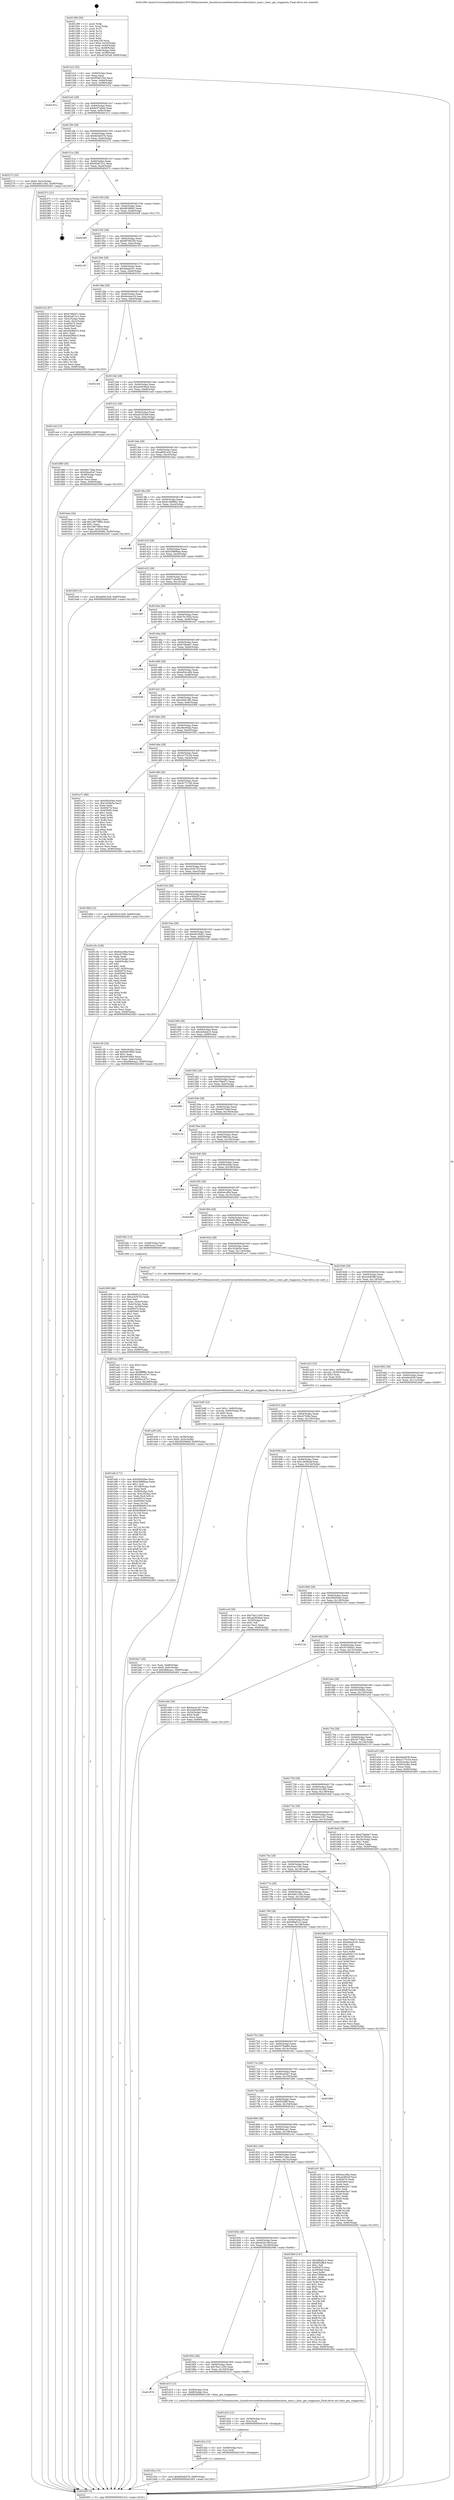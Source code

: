 digraph "0x401290" {
  label = "0x401290 (/mnt/c/Users/mathe/Desktop/tcc/POCII/binaries/extr_linuxdriversnetethernethuaweihinichinic_main.c_hinic_get_ringparam_Final-ollvm.out::main(0))"
  labelloc = "t"
  node[shape=record]

  Entry [label="",width=0.3,height=0.3,shape=circle,fillcolor=black,style=filled]
  "0x4012c2" [label="{
     0x4012c2 [32]\l
     | [instrs]\l
     &nbsp;&nbsp;0x4012c2 \<+6\>: mov -0x90(%rbp),%eax\l
     &nbsp;&nbsp;0x4012c8 \<+2\>: mov %eax,%ecx\l
     &nbsp;&nbsp;0x4012ca \<+6\>: sub $0x858d155d,%ecx\l
     &nbsp;&nbsp;0x4012d0 \<+6\>: mov %eax,-0x94(%rbp)\l
     &nbsp;&nbsp;0x4012d6 \<+6\>: mov %ecx,-0x98(%rbp)\l
     &nbsp;&nbsp;0x4012dc \<+6\>: je 0000000000401d7a \<main+0xaea\>\l
  }"]
  "0x401d7a" [label="{
     0x401d7a\l
  }", style=dashed]
  "0x4012e2" [label="{
     0x4012e2 [28]\l
     | [instrs]\l
     &nbsp;&nbsp;0x4012e2 \<+5\>: jmp 00000000004012e7 \<main+0x57\>\l
     &nbsp;&nbsp;0x4012e7 \<+6\>: mov -0x94(%rbp),%eax\l
     &nbsp;&nbsp;0x4012ed \<+5\>: sub $0x8c07ab44,%eax\l
     &nbsp;&nbsp;0x4012f2 \<+6\>: mov %eax,-0x9c(%rbp)\l
     &nbsp;&nbsp;0x4012f8 \<+6\>: je 0000000000401e7c \<main+0xbec\>\l
  }"]
  Exit [label="",width=0.3,height=0.3,shape=circle,fillcolor=black,style=filled,peripheries=2]
  "0x401e7c" [label="{
     0x401e7c\l
  }", style=dashed]
  "0x4012fe" [label="{
     0x4012fe [28]\l
     | [instrs]\l
     &nbsp;&nbsp;0x4012fe \<+5\>: jmp 0000000000401303 \<main+0x73\>\l
     &nbsp;&nbsp;0x401303 \<+6\>: mov -0x94(%rbp),%eax\l
     &nbsp;&nbsp;0x401309 \<+5\>: sub $0x8d3eb57b,%eax\l
     &nbsp;&nbsp;0x40130e \<+6\>: mov %eax,-0xa0(%rbp)\l
     &nbsp;&nbsp;0x401314 \<+6\>: je 0000000000402272 \<main+0xfe2\>\l
  }"]
  "0x401d3a" [label="{
     0x401d3a [15]\l
     | [instrs]\l
     &nbsp;&nbsp;0x401d3a \<+10\>: movl $0x8d3eb57b,-0x90(%rbp)\l
     &nbsp;&nbsp;0x401d44 \<+5\>: jmp 0000000000402493 \<main+0x1203\>\l
  }"]
  "0x402272" [label="{
     0x402272 [22]\l
     | [instrs]\l
     &nbsp;&nbsp;0x402272 \<+7\>: movl $0x0,-0x3c(%rbp)\l
     &nbsp;&nbsp;0x402279 \<+10\>: movl $0x4d811db2,-0x90(%rbp)\l
     &nbsp;&nbsp;0x402283 \<+5\>: jmp 0000000000402493 \<main+0x1203\>\l
  }"]
  "0x40131a" [label="{
     0x40131a [28]\l
     | [instrs]\l
     &nbsp;&nbsp;0x40131a \<+5\>: jmp 000000000040131f \<main+0x8f\>\l
     &nbsp;&nbsp;0x40131f \<+6\>: mov -0x94(%rbp),%eax\l
     &nbsp;&nbsp;0x401325 \<+5\>: sub $0x92a972c1,%eax\l
     &nbsp;&nbsp;0x40132a \<+6\>: mov %eax,-0xa4(%rbp)\l
     &nbsp;&nbsp;0x401330 \<+6\>: je 000000000040237c \<main+0x10ec\>\l
  }"]
  "0x401d2e" [label="{
     0x401d2e [12]\l
     | [instrs]\l
     &nbsp;&nbsp;0x401d2e \<+4\>: mov -0x68(%rbp),%rsi\l
     &nbsp;&nbsp;0x401d32 \<+3\>: mov %rsi,%rdi\l
     &nbsp;&nbsp;0x401d35 \<+5\>: call 0000000000401030 \<free@plt\>\l
     | [calls]\l
     &nbsp;&nbsp;0x401030 \{1\} (unknown)\l
  }"]
  "0x40237c" [label="{
     0x40237c [21]\l
     | [instrs]\l
     &nbsp;&nbsp;0x40237c \<+3\>: mov -0x2c(%rbp),%eax\l
     &nbsp;&nbsp;0x40237f \<+7\>: add $0x158,%rsp\l
     &nbsp;&nbsp;0x402386 \<+1\>: pop %rbx\l
     &nbsp;&nbsp;0x402387 \<+2\>: pop %r12\l
     &nbsp;&nbsp;0x402389 \<+2\>: pop %r13\l
     &nbsp;&nbsp;0x40238b \<+2\>: pop %r14\l
     &nbsp;&nbsp;0x40238d \<+2\>: pop %r15\l
     &nbsp;&nbsp;0x40238f \<+1\>: pop %rbp\l
     &nbsp;&nbsp;0x402390 \<+1\>: ret\l
  }"]
  "0x401336" [label="{
     0x401336 [28]\l
     | [instrs]\l
     &nbsp;&nbsp;0x401336 \<+5\>: jmp 000000000040133b \<main+0xab\>\l
     &nbsp;&nbsp;0x40133b \<+6\>: mov -0x94(%rbp),%eax\l
     &nbsp;&nbsp;0x401341 \<+5\>: sub $0x98188fe2,%eax\l
     &nbsp;&nbsp;0x401346 \<+6\>: mov %eax,-0xa8(%rbp)\l
     &nbsp;&nbsp;0x40134c \<+6\>: je 000000000040240f \<main+0x117f\>\l
  }"]
  "0x401d22" [label="{
     0x401d22 [12]\l
     | [instrs]\l
     &nbsp;&nbsp;0x401d22 \<+4\>: mov -0x58(%rbp),%rsi\l
     &nbsp;&nbsp;0x401d26 \<+3\>: mov %rsi,%rdi\l
     &nbsp;&nbsp;0x401d29 \<+5\>: call 0000000000401030 \<free@plt\>\l
     | [calls]\l
     &nbsp;&nbsp;0x401030 \{1\} (unknown)\l
  }"]
  "0x40240f" [label="{
     0x40240f\l
  }", style=dashed]
  "0x401352" [label="{
     0x401352 [28]\l
     | [instrs]\l
     &nbsp;&nbsp;0x401352 \<+5\>: jmp 0000000000401357 \<main+0xc7\>\l
     &nbsp;&nbsp;0x401357 \<+6\>: mov -0x94(%rbp),%eax\l
     &nbsp;&nbsp;0x40135d \<+5\>: sub $0x9979b250,%eax\l
     &nbsp;&nbsp;0x401362 \<+6\>: mov %eax,-0xac(%rbp)\l
     &nbsp;&nbsp;0x401368 \<+6\>: je 0000000000402165 \<main+0xed5\>\l
  }"]
  "0x401876" [label="{
     0x401876\l
  }", style=dashed]
  "0x402165" [label="{
     0x402165\l
  }", style=dashed]
  "0x40136e" [label="{
     0x40136e [28]\l
     | [instrs]\l
     &nbsp;&nbsp;0x40136e \<+5\>: jmp 0000000000401373 \<main+0xe3\>\l
     &nbsp;&nbsp;0x401373 \<+6\>: mov -0x94(%rbp),%eax\l
     &nbsp;&nbsp;0x401379 \<+5\>: sub $0x9daa5c01,%eax\l
     &nbsp;&nbsp;0x40137e \<+6\>: mov %eax,-0xb0(%rbp)\l
     &nbsp;&nbsp;0x401384 \<+6\>: je 000000000040231b \<main+0x108b\>\l
  }"]
  "0x401d15" [label="{
     0x401d15 [13]\l
     | [instrs]\l
     &nbsp;&nbsp;0x401d15 \<+4\>: mov -0x58(%rbp),%rdi\l
     &nbsp;&nbsp;0x401d19 \<+4\>: mov -0x68(%rbp),%rsi\l
     &nbsp;&nbsp;0x401d1d \<+5\>: call 0000000000401240 \<hinic_get_ringparam\>\l
     | [calls]\l
     &nbsp;&nbsp;0x401240 \{1\} (/mnt/c/Users/mathe/Desktop/tcc/POCII/binaries/extr_linuxdriversnetethernethuaweihinichinic_main.c_hinic_get_ringparam_Final-ollvm.out::hinic_get_ringparam)\l
  }"]
  "0x40231b" [label="{
     0x40231b [97]\l
     | [instrs]\l
     &nbsp;&nbsp;0x40231b \<+5\>: mov $0xe76fed7c,%eax\l
     &nbsp;&nbsp;0x402320 \<+5\>: mov $0x92a972c1,%ecx\l
     &nbsp;&nbsp;0x402325 \<+3\>: mov -0x3c(%rbp),%edx\l
     &nbsp;&nbsp;0x402328 \<+3\>: mov %edx,-0x2c(%rbp)\l
     &nbsp;&nbsp;0x40232b \<+7\>: mov 0x405074,%edx\l
     &nbsp;&nbsp;0x402332 \<+7\>: mov 0x405060,%esi\l
     &nbsp;&nbsp;0x402339 \<+2\>: mov %edx,%edi\l
     &nbsp;&nbsp;0x40233b \<+6\>: add $0x4d28bd15,%edi\l
     &nbsp;&nbsp;0x402341 \<+3\>: sub $0x1,%edi\l
     &nbsp;&nbsp;0x402344 \<+6\>: sub $0x4d28bd15,%edi\l
     &nbsp;&nbsp;0x40234a \<+3\>: imul %edi,%edx\l
     &nbsp;&nbsp;0x40234d \<+3\>: and $0x1,%edx\l
     &nbsp;&nbsp;0x402350 \<+3\>: cmp $0x0,%edx\l
     &nbsp;&nbsp;0x402353 \<+4\>: sete %r8b\l
     &nbsp;&nbsp;0x402357 \<+3\>: cmp $0xa,%esi\l
     &nbsp;&nbsp;0x40235a \<+4\>: setl %r9b\l
     &nbsp;&nbsp;0x40235e \<+3\>: mov %r8b,%r10b\l
     &nbsp;&nbsp;0x402361 \<+3\>: and %r9b,%r10b\l
     &nbsp;&nbsp;0x402364 \<+3\>: xor %r9b,%r8b\l
     &nbsp;&nbsp;0x402367 \<+3\>: or %r8b,%r10b\l
     &nbsp;&nbsp;0x40236a \<+4\>: test $0x1,%r10b\l
     &nbsp;&nbsp;0x40236e \<+3\>: cmovne %ecx,%eax\l
     &nbsp;&nbsp;0x402371 \<+6\>: mov %eax,-0x90(%rbp)\l
     &nbsp;&nbsp;0x402377 \<+5\>: jmp 0000000000402493 \<main+0x1203\>\l
  }"]
  "0x40138a" [label="{
     0x40138a [28]\l
     | [instrs]\l
     &nbsp;&nbsp;0x40138a \<+5\>: jmp 000000000040138f \<main+0xff\>\l
     &nbsp;&nbsp;0x40138f \<+6\>: mov -0x94(%rbp),%eax\l
     &nbsp;&nbsp;0x401395 \<+5\>: sub $0x9e44ac18,%eax\l
     &nbsp;&nbsp;0x40139a \<+6\>: mov %eax,-0xb4(%rbp)\l
     &nbsp;&nbsp;0x4013a0 \<+6\>: je 00000000004021bb \<main+0xf2b\>\l
  }"]
  "0x40185a" [label="{
     0x40185a [28]\l
     | [instrs]\l
     &nbsp;&nbsp;0x40185a \<+5\>: jmp 000000000040185f \<main+0x5cf\>\l
     &nbsp;&nbsp;0x40185f \<+6\>: mov -0x94(%rbp),%eax\l
     &nbsp;&nbsp;0x401865 \<+5\>: sub $0x7be11430,%eax\l
     &nbsp;&nbsp;0x40186a \<+6\>: mov %eax,-0x164(%rbp)\l
     &nbsp;&nbsp;0x401870 \<+6\>: je 0000000000401d15 \<main+0xa85\>\l
  }"]
  "0x4021bb" [label="{
     0x4021bb\l
  }", style=dashed]
  "0x4013a6" [label="{
     0x4013a6 [28]\l
     | [instrs]\l
     &nbsp;&nbsp;0x4013a6 \<+5\>: jmp 00000000004013ab \<main+0x11b\>\l
     &nbsp;&nbsp;0x4013ab \<+6\>: mov -0x94(%rbp),%eax\l
     &nbsp;&nbsp;0x4013b1 \<+5\>: sub $0xa42636a4,%eax\l
     &nbsp;&nbsp;0x4013b6 \<+6\>: mov %eax,-0xb8(%rbp)\l
     &nbsp;&nbsp;0x4013bc \<+6\>: je 0000000000401ce4 \<main+0xa54\>\l
  }"]
  "0x40209b" [label="{
     0x40209b\l
  }", style=dashed]
  "0x401ce4" [label="{
     0x401ce4 [15]\l
     | [instrs]\l
     &nbsp;&nbsp;0x401ce4 \<+10\>: movl $0xd010bf21,-0x90(%rbp)\l
     &nbsp;&nbsp;0x401cee \<+5\>: jmp 0000000000402493 \<main+0x1203\>\l
  }"]
  "0x4013c2" [label="{
     0x4013c2 [28]\l
     | [instrs]\l
     &nbsp;&nbsp;0x4013c2 \<+5\>: jmp 00000000004013c7 \<main+0x137\>\l
     &nbsp;&nbsp;0x4013c7 \<+6\>: mov -0x94(%rbp),%eax\l
     &nbsp;&nbsp;0x4013cd \<+5\>: sub $0xa61b53ef,%eax\l
     &nbsp;&nbsp;0x4013d2 \<+6\>: mov %eax,-0xbc(%rbp)\l
     &nbsp;&nbsp;0x4013d8 \<+6\>: je 0000000000401880 \<main+0x5f0\>\l
  }"]
  "0x401be7" [label="{
     0x401be7 [26]\l
     | [instrs]\l
     &nbsp;&nbsp;0x401be7 \<+4\>: mov %rax,-0x68(%rbp)\l
     &nbsp;&nbsp;0x401beb \<+7\>: movl $0x0,-0x6c(%rbp)\l
     &nbsp;&nbsp;0x401bf2 \<+10\>: movl $0x5fb6caa1,-0x90(%rbp)\l
     &nbsp;&nbsp;0x401bfc \<+5\>: jmp 0000000000402493 \<main+0x1203\>\l
  }"]
  "0x401880" [label="{
     0x401880 [30]\l
     | [instrs]\l
     &nbsp;&nbsp;0x401880 \<+5\>: mov $0x66e72faa,%eax\l
     &nbsp;&nbsp;0x401885 \<+5\>: mov $0x58ced3a7,%ecx\l
     &nbsp;&nbsp;0x40188a \<+3\>: mov -0x38(%rbp),%edx\l
     &nbsp;&nbsp;0x40188d \<+3\>: cmp $0x2,%edx\l
     &nbsp;&nbsp;0x401890 \<+3\>: cmovne %ecx,%eax\l
     &nbsp;&nbsp;0x401893 \<+6\>: mov %eax,-0x90(%rbp)\l
     &nbsp;&nbsp;0x401899 \<+5\>: jmp 0000000000402493 \<main+0x1203\>\l
  }"]
  "0x4013de" [label="{
     0x4013de [28]\l
     | [instrs]\l
     &nbsp;&nbsp;0x4013de \<+5\>: jmp 00000000004013e3 \<main+0x153\>\l
     &nbsp;&nbsp;0x4013e3 \<+6\>: mov -0x94(%rbp),%eax\l
     &nbsp;&nbsp;0x4013e9 \<+5\>: sub $0xa8091ec8,%eax\l
     &nbsp;&nbsp;0x4013ee \<+6\>: mov %eax,-0xc0(%rbp)\l
     &nbsp;&nbsp;0x4013f4 \<+6\>: je 0000000000401bae \<main+0x91e\>\l
  }"]
  "0x402493" [label="{
     0x402493 [5]\l
     | [instrs]\l
     &nbsp;&nbsp;0x402493 \<+5\>: jmp 00000000004012c2 \<main+0x32\>\l
  }"]
  "0x401290" [label="{
     0x401290 [50]\l
     | [instrs]\l
     &nbsp;&nbsp;0x401290 \<+1\>: push %rbp\l
     &nbsp;&nbsp;0x401291 \<+3\>: mov %rsp,%rbp\l
     &nbsp;&nbsp;0x401294 \<+2\>: push %r15\l
     &nbsp;&nbsp;0x401296 \<+2\>: push %r14\l
     &nbsp;&nbsp;0x401298 \<+2\>: push %r13\l
     &nbsp;&nbsp;0x40129a \<+2\>: push %r12\l
     &nbsp;&nbsp;0x40129c \<+1\>: push %rbx\l
     &nbsp;&nbsp;0x40129d \<+7\>: sub $0x158,%rsp\l
     &nbsp;&nbsp;0x4012a4 \<+7\>: movl $0x0,-0x3c(%rbp)\l
     &nbsp;&nbsp;0x4012ab \<+3\>: mov %edi,-0x40(%rbp)\l
     &nbsp;&nbsp;0x4012ae \<+4\>: mov %rsi,-0x48(%rbp)\l
     &nbsp;&nbsp;0x4012b2 \<+3\>: mov -0x40(%rbp),%edi\l
     &nbsp;&nbsp;0x4012b5 \<+3\>: mov %edi,-0x38(%rbp)\l
     &nbsp;&nbsp;0x4012b8 \<+10\>: movl $0xa61b53ef,-0x90(%rbp)\l
  }"]
  "0x401af4" [label="{
     0x401af4 [171]\l
     | [instrs]\l
     &nbsp;&nbsp;0x401af4 \<+5\>: mov $0xf36cb5be,%ecx\l
     &nbsp;&nbsp;0x401af9 \<+5\>: mov $0xb3989baa,%edx\l
     &nbsp;&nbsp;0x401afe \<+3\>: mov $0x1,%sil\l
     &nbsp;&nbsp;0x401b01 \<+6\>: mov -0x168(%rbp),%edi\l
     &nbsp;&nbsp;0x401b07 \<+3\>: imul %eax,%edi\l
     &nbsp;&nbsp;0x401b0a \<+4\>: mov -0x58(%rbp),%r8\l
     &nbsp;&nbsp;0x401b0e \<+4\>: movslq -0x5c(%rbp),%r9\l
     &nbsp;&nbsp;0x401b12 \<+4\>: mov %edi,(%r8,%r9,4)\l
     &nbsp;&nbsp;0x401b16 \<+7\>: mov 0x405074,%eax\l
     &nbsp;&nbsp;0x401b1d \<+7\>: mov 0x405060,%edi\l
     &nbsp;&nbsp;0x401b24 \<+3\>: mov %eax,%r10d\l
     &nbsp;&nbsp;0x401b27 \<+7\>: sub $0x8586d61f,%r10d\l
     &nbsp;&nbsp;0x401b2e \<+4\>: sub $0x1,%r10d\l
     &nbsp;&nbsp;0x401b32 \<+7\>: add $0x8586d61f,%r10d\l
     &nbsp;&nbsp;0x401b39 \<+4\>: imul %r10d,%eax\l
     &nbsp;&nbsp;0x401b3d \<+3\>: and $0x1,%eax\l
     &nbsp;&nbsp;0x401b40 \<+3\>: cmp $0x0,%eax\l
     &nbsp;&nbsp;0x401b43 \<+4\>: sete %r11b\l
     &nbsp;&nbsp;0x401b47 \<+3\>: cmp $0xa,%edi\l
     &nbsp;&nbsp;0x401b4a \<+3\>: setl %bl\l
     &nbsp;&nbsp;0x401b4d \<+3\>: mov %r11b,%r14b\l
     &nbsp;&nbsp;0x401b50 \<+4\>: xor $0xff,%r14b\l
     &nbsp;&nbsp;0x401b54 \<+3\>: mov %bl,%r15b\l
     &nbsp;&nbsp;0x401b57 \<+4\>: xor $0xff,%r15b\l
     &nbsp;&nbsp;0x401b5b \<+4\>: xor $0x1,%sil\l
     &nbsp;&nbsp;0x401b5f \<+3\>: mov %r14b,%r12b\l
     &nbsp;&nbsp;0x401b62 \<+4\>: and $0xff,%r12b\l
     &nbsp;&nbsp;0x401b66 \<+3\>: and %sil,%r11b\l
     &nbsp;&nbsp;0x401b69 \<+3\>: mov %r15b,%r13b\l
     &nbsp;&nbsp;0x401b6c \<+4\>: and $0xff,%r13b\l
     &nbsp;&nbsp;0x401b70 \<+3\>: and %sil,%bl\l
     &nbsp;&nbsp;0x401b73 \<+3\>: or %r11b,%r12b\l
     &nbsp;&nbsp;0x401b76 \<+3\>: or %bl,%r13b\l
     &nbsp;&nbsp;0x401b79 \<+3\>: xor %r13b,%r12b\l
     &nbsp;&nbsp;0x401b7c \<+3\>: or %r15b,%r14b\l
     &nbsp;&nbsp;0x401b7f \<+4\>: xor $0xff,%r14b\l
     &nbsp;&nbsp;0x401b83 \<+4\>: or $0x1,%sil\l
     &nbsp;&nbsp;0x401b87 \<+3\>: and %sil,%r14b\l
     &nbsp;&nbsp;0x401b8a \<+3\>: or %r14b,%r12b\l
     &nbsp;&nbsp;0x401b8d \<+4\>: test $0x1,%r12b\l
     &nbsp;&nbsp;0x401b91 \<+3\>: cmovne %edx,%ecx\l
     &nbsp;&nbsp;0x401b94 \<+6\>: mov %ecx,-0x90(%rbp)\l
     &nbsp;&nbsp;0x401b9a \<+5\>: jmp 0000000000402493 \<main+0x1203\>\l
  }"]
  "0x401bae" [label="{
     0x401bae [34]\l
     | [instrs]\l
     &nbsp;&nbsp;0x401bae \<+3\>: mov -0x5c(%rbp),%eax\l
     &nbsp;&nbsp;0x401bb1 \<+5\>: add $0x18673884,%eax\l
     &nbsp;&nbsp;0x401bb6 \<+3\>: add $0x1,%eax\l
     &nbsp;&nbsp;0x401bb9 \<+5\>: sub $0x18673884,%eax\l
     &nbsp;&nbsp;0x401bbe \<+3\>: mov %eax,-0x5c(%rbp)\l
     &nbsp;&nbsp;0x401bc1 \<+10\>: movl $0x39259484,-0x90(%rbp)\l
     &nbsp;&nbsp;0x401bcb \<+5\>: jmp 0000000000402493 \<main+0x1203\>\l
  }"]
  "0x4013fa" [label="{
     0x4013fa [28]\l
     | [instrs]\l
     &nbsp;&nbsp;0x4013fa \<+5\>: jmp 00000000004013ff \<main+0x16f\>\l
     &nbsp;&nbsp;0x4013ff \<+6\>: mov -0x94(%rbp),%eax\l
     &nbsp;&nbsp;0x401405 \<+5\>: sub $0xb14b6862,%eax\l
     &nbsp;&nbsp;0x40140a \<+6\>: mov %eax,-0xc4(%rbp)\l
     &nbsp;&nbsp;0x401410 \<+6\>: je 0000000000402440 \<main+0x11b0\>\l
  }"]
  "0x401acc" [label="{
     0x401acc [40]\l
     | [instrs]\l
     &nbsp;&nbsp;0x401acc \<+5\>: mov $0x2,%ecx\l
     &nbsp;&nbsp;0x401ad1 \<+1\>: cltd\l
     &nbsp;&nbsp;0x401ad2 \<+2\>: idiv %ecx\l
     &nbsp;&nbsp;0x401ad4 \<+6\>: imul $0xfffffffe,%edx,%ecx\l
     &nbsp;&nbsp;0x401ada \<+6\>: add $0x95ccd7e7,%ecx\l
     &nbsp;&nbsp;0x401ae0 \<+3\>: add $0x1,%ecx\l
     &nbsp;&nbsp;0x401ae3 \<+6\>: sub $0x95ccd7e7,%ecx\l
     &nbsp;&nbsp;0x401ae9 \<+6\>: mov %ecx,-0x168(%rbp)\l
     &nbsp;&nbsp;0x401aef \<+5\>: call 0000000000401160 \<next_i\>\l
     | [calls]\l
     &nbsp;&nbsp;0x401160 \{1\} (/mnt/c/Users/mathe/Desktop/tcc/POCII/binaries/extr_linuxdriversnetethernethuaweihinichinic_main.c_hinic_get_ringparam_Final-ollvm.out::next_i)\l
  }"]
  "0x402440" [label="{
     0x402440\l
  }", style=dashed]
  "0x401416" [label="{
     0x401416 [28]\l
     | [instrs]\l
     &nbsp;&nbsp;0x401416 \<+5\>: jmp 000000000040141b \<main+0x18b\>\l
     &nbsp;&nbsp;0x40141b \<+6\>: mov -0x94(%rbp),%eax\l
     &nbsp;&nbsp;0x401421 \<+5\>: sub $0xb3989baa,%eax\l
     &nbsp;&nbsp;0x401426 \<+6\>: mov %eax,-0xc8(%rbp)\l
     &nbsp;&nbsp;0x40142c \<+6\>: je 0000000000401b9f \<main+0x90f\>\l
  }"]
  "0x401a39" [label="{
     0x401a39 [26]\l
     | [instrs]\l
     &nbsp;&nbsp;0x401a39 \<+4\>: mov %rax,-0x58(%rbp)\l
     &nbsp;&nbsp;0x401a3d \<+7\>: movl $0x0,-0x5c(%rbp)\l
     &nbsp;&nbsp;0x401a44 \<+10\>: movl $0x39259484,-0x90(%rbp)\l
     &nbsp;&nbsp;0x401a4e \<+5\>: jmp 0000000000402493 \<main+0x1203\>\l
  }"]
  "0x401b9f" [label="{
     0x401b9f [15]\l
     | [instrs]\l
     &nbsp;&nbsp;0x401b9f \<+10\>: movl $0xa8091ec8,-0x90(%rbp)\l
     &nbsp;&nbsp;0x401ba9 \<+5\>: jmp 0000000000402493 \<main+0x1203\>\l
  }"]
  "0x401432" [label="{
     0x401432 [28]\l
     | [instrs]\l
     &nbsp;&nbsp;0x401432 \<+5\>: jmp 0000000000401437 \<main+0x1a7\>\l
     &nbsp;&nbsp;0x401437 \<+6\>: mov -0x94(%rbp),%eax\l
     &nbsp;&nbsp;0x40143d \<+5\>: sub $0xb714ba48,%eax\l
     &nbsp;&nbsp;0x401442 \<+6\>: mov %eax,-0xcc(%rbp)\l
     &nbsp;&nbsp;0x401448 \<+6\>: je 0000000000401dd5 \<main+0xb45\>\l
  }"]
  "0x401959" [label="{
     0x401959 [96]\l
     | [instrs]\l
     &nbsp;&nbsp;0x401959 \<+5\>: mov $0x4f9af1c2,%ecx\l
     &nbsp;&nbsp;0x40195e \<+5\>: mov $0xcc434743,%edx\l
     &nbsp;&nbsp;0x401963 \<+2\>: xor %esi,%esi\l
     &nbsp;&nbsp;0x401965 \<+3\>: mov %eax,-0x4c(%rbp)\l
     &nbsp;&nbsp;0x401968 \<+3\>: mov -0x4c(%rbp),%eax\l
     &nbsp;&nbsp;0x40196b \<+3\>: mov %eax,-0x34(%rbp)\l
     &nbsp;&nbsp;0x40196e \<+7\>: mov 0x405074,%eax\l
     &nbsp;&nbsp;0x401975 \<+8\>: mov 0x405060,%r8d\l
     &nbsp;&nbsp;0x40197d \<+3\>: sub $0x1,%esi\l
     &nbsp;&nbsp;0x401980 \<+3\>: mov %eax,%r9d\l
     &nbsp;&nbsp;0x401983 \<+3\>: add %esi,%r9d\l
     &nbsp;&nbsp;0x401986 \<+4\>: imul %r9d,%eax\l
     &nbsp;&nbsp;0x40198a \<+3\>: and $0x1,%eax\l
     &nbsp;&nbsp;0x40198d \<+3\>: cmp $0x0,%eax\l
     &nbsp;&nbsp;0x401990 \<+4\>: sete %r10b\l
     &nbsp;&nbsp;0x401994 \<+4\>: cmp $0xa,%r8d\l
     &nbsp;&nbsp;0x401998 \<+4\>: setl %r11b\l
     &nbsp;&nbsp;0x40199c \<+3\>: mov %r10b,%bl\l
     &nbsp;&nbsp;0x40199f \<+3\>: and %r11b,%bl\l
     &nbsp;&nbsp;0x4019a2 \<+3\>: xor %r11b,%r10b\l
     &nbsp;&nbsp;0x4019a5 \<+3\>: or %r10b,%bl\l
     &nbsp;&nbsp;0x4019a8 \<+3\>: test $0x1,%bl\l
     &nbsp;&nbsp;0x4019ab \<+3\>: cmovne %edx,%ecx\l
     &nbsp;&nbsp;0x4019ae \<+6\>: mov %ecx,-0x90(%rbp)\l
     &nbsp;&nbsp;0x4019b4 \<+5\>: jmp 0000000000402493 \<main+0x1203\>\l
  }"]
  "0x401dd5" [label="{
     0x401dd5\l
  }", style=dashed]
  "0x40144e" [label="{
     0x40144e [28]\l
     | [instrs]\l
     &nbsp;&nbsp;0x40144e \<+5\>: jmp 0000000000401453 \<main+0x1c3\>\l
     &nbsp;&nbsp;0x401453 \<+6\>: mov -0x94(%rbp),%eax\l
     &nbsp;&nbsp;0x401459 \<+5\>: sub $0xb7615f3d,%eax\l
     &nbsp;&nbsp;0x40145e \<+6\>: mov %eax,-0xd0(%rbp)\l
     &nbsp;&nbsp;0x401464 \<+6\>: je 0000000000401ef7 \<main+0xc67\>\l
  }"]
  "0x40183e" [label="{
     0x40183e [28]\l
     | [instrs]\l
     &nbsp;&nbsp;0x40183e \<+5\>: jmp 0000000000401843 \<main+0x5b3\>\l
     &nbsp;&nbsp;0x401843 \<+6\>: mov -0x94(%rbp),%eax\l
     &nbsp;&nbsp;0x401849 \<+5\>: sub $0x6a26c18f,%eax\l
     &nbsp;&nbsp;0x40184e \<+6\>: mov %eax,-0x160(%rbp)\l
     &nbsp;&nbsp;0x401854 \<+6\>: je 000000000040209b \<main+0xe0b\>\l
  }"]
  "0x401ef7" [label="{
     0x401ef7\l
  }", style=dashed]
  "0x40146a" [label="{
     0x40146a [28]\l
     | [instrs]\l
     &nbsp;&nbsp;0x40146a \<+5\>: jmp 000000000040146f \<main+0x1df\>\l
     &nbsp;&nbsp;0x40146f \<+6\>: mov -0x94(%rbp),%eax\l
     &nbsp;&nbsp;0x401475 \<+5\>: sub $0xb7fdade7,%eax\l
     &nbsp;&nbsp;0x40147a \<+6\>: mov %eax,-0xd4(%rbp)\l
     &nbsp;&nbsp;0x401480 \<+6\>: je 00000000004019e6 \<main+0x756\>\l
  }"]
  "0x4018b9" [label="{
     0x4018b9 [147]\l
     | [instrs]\l
     &nbsp;&nbsp;0x4018b9 \<+5\>: mov $0x4f9af1c2,%eax\l
     &nbsp;&nbsp;0x4018be \<+5\>: mov $0xfd52ffb4,%ecx\l
     &nbsp;&nbsp;0x4018c3 \<+2\>: mov $0x1,%dl\l
     &nbsp;&nbsp;0x4018c5 \<+7\>: mov 0x405074,%esi\l
     &nbsp;&nbsp;0x4018cc \<+7\>: mov 0x405060,%edi\l
     &nbsp;&nbsp;0x4018d3 \<+3\>: mov %esi,%r8d\l
     &nbsp;&nbsp;0x4018d6 \<+7\>: sub $0xc7896ede,%r8d\l
     &nbsp;&nbsp;0x4018dd \<+4\>: sub $0x1,%r8d\l
     &nbsp;&nbsp;0x4018e1 \<+7\>: add $0xc7896ede,%r8d\l
     &nbsp;&nbsp;0x4018e8 \<+4\>: imul %r8d,%esi\l
     &nbsp;&nbsp;0x4018ec \<+3\>: and $0x1,%esi\l
     &nbsp;&nbsp;0x4018ef \<+3\>: cmp $0x0,%esi\l
     &nbsp;&nbsp;0x4018f2 \<+4\>: sete %r9b\l
     &nbsp;&nbsp;0x4018f6 \<+3\>: cmp $0xa,%edi\l
     &nbsp;&nbsp;0x4018f9 \<+4\>: setl %r10b\l
     &nbsp;&nbsp;0x4018fd \<+3\>: mov %r9b,%r11b\l
     &nbsp;&nbsp;0x401900 \<+4\>: xor $0xff,%r11b\l
     &nbsp;&nbsp;0x401904 \<+3\>: mov %r10b,%bl\l
     &nbsp;&nbsp;0x401907 \<+3\>: xor $0xff,%bl\l
     &nbsp;&nbsp;0x40190a \<+3\>: xor $0x1,%dl\l
     &nbsp;&nbsp;0x40190d \<+3\>: mov %r11b,%r14b\l
     &nbsp;&nbsp;0x401910 \<+4\>: and $0xff,%r14b\l
     &nbsp;&nbsp;0x401914 \<+3\>: and %dl,%r9b\l
     &nbsp;&nbsp;0x401917 \<+3\>: mov %bl,%r15b\l
     &nbsp;&nbsp;0x40191a \<+4\>: and $0xff,%r15b\l
     &nbsp;&nbsp;0x40191e \<+3\>: and %dl,%r10b\l
     &nbsp;&nbsp;0x401921 \<+3\>: or %r9b,%r14b\l
     &nbsp;&nbsp;0x401924 \<+3\>: or %r10b,%r15b\l
     &nbsp;&nbsp;0x401927 \<+3\>: xor %r15b,%r14b\l
     &nbsp;&nbsp;0x40192a \<+3\>: or %bl,%r11b\l
     &nbsp;&nbsp;0x40192d \<+4\>: xor $0xff,%r11b\l
     &nbsp;&nbsp;0x401931 \<+3\>: or $0x1,%dl\l
     &nbsp;&nbsp;0x401934 \<+3\>: and %dl,%r11b\l
     &nbsp;&nbsp;0x401937 \<+3\>: or %r11b,%r14b\l
     &nbsp;&nbsp;0x40193a \<+4\>: test $0x1,%r14b\l
     &nbsp;&nbsp;0x40193e \<+3\>: cmovne %ecx,%eax\l
     &nbsp;&nbsp;0x401941 \<+6\>: mov %eax,-0x90(%rbp)\l
     &nbsp;&nbsp;0x401947 \<+5\>: jmp 0000000000402493 \<main+0x1203\>\l
  }"]
  "0x4019e6" [label="{
     0x4019e6\l
  }", style=dashed]
  "0x401486" [label="{
     0x401486 [28]\l
     | [instrs]\l
     &nbsp;&nbsp;0x401486 \<+5\>: jmp 000000000040148b \<main+0x1fb\>\l
     &nbsp;&nbsp;0x40148b \<+6\>: mov -0x94(%rbp),%eax\l
     &nbsp;&nbsp;0x401491 \<+5\>: sub $0xbd5e1a0b,%eax\l
     &nbsp;&nbsp;0x401496 \<+6\>: mov %eax,-0xd8(%rbp)\l
     &nbsp;&nbsp;0x40149c \<+6\>: je 000000000040244f \<main+0x11bf\>\l
  }"]
  "0x401822" [label="{
     0x401822 [28]\l
     | [instrs]\l
     &nbsp;&nbsp;0x401822 \<+5\>: jmp 0000000000401827 \<main+0x597\>\l
     &nbsp;&nbsp;0x401827 \<+6\>: mov -0x94(%rbp),%eax\l
     &nbsp;&nbsp;0x40182d \<+5\>: sub $0x66e72faa,%eax\l
     &nbsp;&nbsp;0x401832 \<+6\>: mov %eax,-0x15c(%rbp)\l
     &nbsp;&nbsp;0x401838 \<+6\>: je 00000000004018b9 \<main+0x629\>\l
  }"]
  "0x40244f" [label="{
     0x40244f\l
  }", style=dashed]
  "0x4014a2" [label="{
     0x4014a2 [28]\l
     | [instrs]\l
     &nbsp;&nbsp;0x4014a2 \<+5\>: jmp 00000000004014a7 \<main+0x217\>\l
     &nbsp;&nbsp;0x4014a7 \<+6\>: mov -0x94(%rbp),%eax\l
     &nbsp;&nbsp;0x4014ad \<+5\>: sub $0xc6d414fb,%eax\l
     &nbsp;&nbsp;0x4014b2 \<+6\>: mov %eax,-0xdc(%rbp)\l
     &nbsp;&nbsp;0x4014b8 \<+6\>: je 0000000000402008 \<main+0xd78\>\l
  }"]
  "0x401c01" [label="{
     0x401c01 [91]\l
     | [instrs]\l
     &nbsp;&nbsp;0x401c01 \<+5\>: mov $0xfceccf0a,%eax\l
     &nbsp;&nbsp;0x401c06 \<+5\>: mov $0xce3f042f,%ecx\l
     &nbsp;&nbsp;0x401c0b \<+7\>: mov 0x405074,%edx\l
     &nbsp;&nbsp;0x401c12 \<+7\>: mov 0x405060,%esi\l
     &nbsp;&nbsp;0x401c19 \<+2\>: mov %edx,%edi\l
     &nbsp;&nbsp;0x401c1b \<+6\>: add $0xe94e3ec7,%edi\l
     &nbsp;&nbsp;0x401c21 \<+3\>: sub $0x1,%edi\l
     &nbsp;&nbsp;0x401c24 \<+6\>: sub $0xe94e3ec7,%edi\l
     &nbsp;&nbsp;0x401c2a \<+3\>: imul %edi,%edx\l
     &nbsp;&nbsp;0x401c2d \<+3\>: and $0x1,%edx\l
     &nbsp;&nbsp;0x401c30 \<+3\>: cmp $0x0,%edx\l
     &nbsp;&nbsp;0x401c33 \<+4\>: sete %r8b\l
     &nbsp;&nbsp;0x401c37 \<+3\>: cmp $0xa,%esi\l
     &nbsp;&nbsp;0x401c3a \<+4\>: setl %r9b\l
     &nbsp;&nbsp;0x401c3e \<+3\>: mov %r8b,%r10b\l
     &nbsp;&nbsp;0x401c41 \<+3\>: and %r9b,%r10b\l
     &nbsp;&nbsp;0x401c44 \<+3\>: xor %r9b,%r8b\l
     &nbsp;&nbsp;0x401c47 \<+3\>: or %r8b,%r10b\l
     &nbsp;&nbsp;0x401c4a \<+4\>: test $0x1,%r10b\l
     &nbsp;&nbsp;0x401c4e \<+3\>: cmovne %ecx,%eax\l
     &nbsp;&nbsp;0x401c51 \<+6\>: mov %eax,-0x90(%rbp)\l
     &nbsp;&nbsp;0x401c57 \<+5\>: jmp 0000000000402493 \<main+0x1203\>\l
  }"]
  "0x402008" [label="{
     0x402008\l
  }", style=dashed]
  "0x4014be" [label="{
     0x4014be [28]\l
     | [instrs]\l
     &nbsp;&nbsp;0x4014be \<+5\>: jmp 00000000004014c3 \<main+0x233\>\l
     &nbsp;&nbsp;0x4014c3 \<+6\>: mov -0x94(%rbp),%eax\l
     &nbsp;&nbsp;0x4014c9 \<+5\>: sub $0xc8ec60ad,%eax\l
     &nbsp;&nbsp;0x4014ce \<+6\>: mov %eax,-0xe0(%rbp)\l
     &nbsp;&nbsp;0x4014d4 \<+6\>: je 0000000000401f52 \<main+0xcc2\>\l
  }"]
  "0x401806" [label="{
     0x401806 [28]\l
     | [instrs]\l
     &nbsp;&nbsp;0x401806 \<+5\>: jmp 000000000040180b \<main+0x57b\>\l
     &nbsp;&nbsp;0x40180b \<+6\>: mov -0x94(%rbp),%eax\l
     &nbsp;&nbsp;0x401811 \<+5\>: sub $0x5fb6caa1,%eax\l
     &nbsp;&nbsp;0x401816 \<+6\>: mov %eax,-0x158(%rbp)\l
     &nbsp;&nbsp;0x40181c \<+6\>: je 0000000000401c01 \<main+0x971\>\l
  }"]
  "0x401f52" [label="{
     0x401f52\l
  }", style=dashed]
  "0x4014da" [label="{
     0x4014da [28]\l
     | [instrs]\l
     &nbsp;&nbsp;0x4014da \<+5\>: jmp 00000000004014df \<main+0x24f\>\l
     &nbsp;&nbsp;0x4014df \<+6\>: mov -0x94(%rbp),%eax\l
     &nbsp;&nbsp;0x4014e5 \<+5\>: sub $0xca775c34,%eax\l
     &nbsp;&nbsp;0x4014ea \<+6\>: mov %eax,-0xe4(%rbp)\l
     &nbsp;&nbsp;0x4014f0 \<+6\>: je 0000000000401a71 \<main+0x7e1\>\l
  }"]
  "0x401fc2" [label="{
     0x401fc2\l
  }", style=dashed]
  "0x401a71" [label="{
     0x401a71 [86]\l
     | [instrs]\l
     &nbsp;&nbsp;0x401a71 \<+5\>: mov $0xf36cb5be,%eax\l
     &nbsp;&nbsp;0x401a76 \<+5\>: mov $0x162bb5a,%ecx\l
     &nbsp;&nbsp;0x401a7b \<+2\>: xor %edx,%edx\l
     &nbsp;&nbsp;0x401a7d \<+7\>: mov 0x405074,%esi\l
     &nbsp;&nbsp;0x401a84 \<+7\>: mov 0x405060,%edi\l
     &nbsp;&nbsp;0x401a8b \<+3\>: sub $0x1,%edx\l
     &nbsp;&nbsp;0x401a8e \<+3\>: mov %esi,%r8d\l
     &nbsp;&nbsp;0x401a91 \<+3\>: add %edx,%r8d\l
     &nbsp;&nbsp;0x401a94 \<+4\>: imul %r8d,%esi\l
     &nbsp;&nbsp;0x401a98 \<+3\>: and $0x1,%esi\l
     &nbsp;&nbsp;0x401a9b \<+3\>: cmp $0x0,%esi\l
     &nbsp;&nbsp;0x401a9e \<+4\>: sete %r9b\l
     &nbsp;&nbsp;0x401aa2 \<+3\>: cmp $0xa,%edi\l
     &nbsp;&nbsp;0x401aa5 \<+4\>: setl %r10b\l
     &nbsp;&nbsp;0x401aa9 \<+3\>: mov %r9b,%r11b\l
     &nbsp;&nbsp;0x401aac \<+3\>: and %r10b,%r11b\l
     &nbsp;&nbsp;0x401aaf \<+3\>: xor %r10b,%r9b\l
     &nbsp;&nbsp;0x401ab2 \<+3\>: or %r9b,%r11b\l
     &nbsp;&nbsp;0x401ab5 \<+4\>: test $0x1,%r11b\l
     &nbsp;&nbsp;0x401ab9 \<+3\>: cmovne %ecx,%eax\l
     &nbsp;&nbsp;0x401abc \<+6\>: mov %eax,-0x90(%rbp)\l
     &nbsp;&nbsp;0x401ac2 \<+5\>: jmp 0000000000402493 \<main+0x1203\>\l
  }"]
  "0x4014f6" [label="{
     0x4014f6 [28]\l
     | [instrs]\l
     &nbsp;&nbsp;0x4014f6 \<+5\>: jmp 00000000004014fb \<main+0x26b\>\l
     &nbsp;&nbsp;0x4014fb \<+6\>: mov -0x94(%rbp),%eax\l
     &nbsp;&nbsp;0x401501 \<+5\>: sub $0xcb77c746,%eax\l
     &nbsp;&nbsp;0x401506 \<+6\>: mov %eax,-0xe8(%rbp)\l
     &nbsp;&nbsp;0x40150c \<+6\>: je 0000000000401e9a \<main+0xc0a\>\l
  }"]
  "0x4017ea" [label="{
     0x4017ea [28]\l
     | [instrs]\l
     &nbsp;&nbsp;0x4017ea \<+5\>: jmp 00000000004017ef \<main+0x55f\>\l
     &nbsp;&nbsp;0x4017ef \<+6\>: mov -0x94(%rbp),%eax\l
     &nbsp;&nbsp;0x4017f5 \<+5\>: sub $0x5f1f3ff5,%eax\l
     &nbsp;&nbsp;0x4017fa \<+6\>: mov %eax,-0x154(%rbp)\l
     &nbsp;&nbsp;0x401800 \<+6\>: je 0000000000401fc2 \<main+0xd32\>\l
  }"]
  "0x401e9a" [label="{
     0x401e9a\l
  }", style=dashed]
  "0x401512" [label="{
     0x401512 [28]\l
     | [instrs]\l
     &nbsp;&nbsp;0x401512 \<+5\>: jmp 0000000000401517 \<main+0x287\>\l
     &nbsp;&nbsp;0x401517 \<+6\>: mov -0x94(%rbp),%eax\l
     &nbsp;&nbsp;0x40151d \<+5\>: sub $0xcc434743,%eax\l
     &nbsp;&nbsp;0x401522 \<+6\>: mov %eax,-0xec(%rbp)\l
     &nbsp;&nbsp;0x401528 \<+6\>: je 00000000004019b9 \<main+0x729\>\l
  }"]
  "0x40189e" [label="{
     0x40189e\l
  }", style=dashed]
  "0x4019b9" [label="{
     0x4019b9 [15]\l
     | [instrs]\l
     &nbsp;&nbsp;0x4019b9 \<+10\>: movl $0x451b10d5,-0x90(%rbp)\l
     &nbsp;&nbsp;0x4019c3 \<+5\>: jmp 0000000000402493 \<main+0x1203\>\l
  }"]
  "0x40152e" [label="{
     0x40152e [28]\l
     | [instrs]\l
     &nbsp;&nbsp;0x40152e \<+5\>: jmp 0000000000401533 \<main+0x2a3\>\l
     &nbsp;&nbsp;0x401533 \<+6\>: mov -0x94(%rbp),%eax\l
     &nbsp;&nbsp;0x401539 \<+5\>: sub $0xce3f042f,%eax\l
     &nbsp;&nbsp;0x40153e \<+6\>: mov %eax,-0xf0(%rbp)\l
     &nbsp;&nbsp;0x401544 \<+6\>: je 0000000000401c5c \<main+0x9cc\>\l
  }"]
  "0x4017ce" [label="{
     0x4017ce [28]\l
     | [instrs]\l
     &nbsp;&nbsp;0x4017ce \<+5\>: jmp 00000000004017d3 \<main+0x543\>\l
     &nbsp;&nbsp;0x4017d3 \<+6\>: mov -0x94(%rbp),%eax\l
     &nbsp;&nbsp;0x4017d9 \<+5\>: sub $0x58ced3a7,%eax\l
     &nbsp;&nbsp;0x4017de \<+6\>: mov %eax,-0x150(%rbp)\l
     &nbsp;&nbsp;0x4017e4 \<+6\>: je 000000000040189e \<main+0x60e\>\l
  }"]
  "0x401c5c" [label="{
     0x401c5c [106]\l
     | [instrs]\l
     &nbsp;&nbsp;0x401c5c \<+5\>: mov $0xfceccf0a,%eax\l
     &nbsp;&nbsp;0x401c61 \<+5\>: mov $0xc6750fa,%ecx\l
     &nbsp;&nbsp;0x401c66 \<+2\>: xor %edx,%edx\l
     &nbsp;&nbsp;0x401c68 \<+3\>: mov -0x6c(%rbp),%esi\l
     &nbsp;&nbsp;0x401c6b \<+3\>: cmp -0x60(%rbp),%esi\l
     &nbsp;&nbsp;0x401c6e \<+4\>: setl %dil\l
     &nbsp;&nbsp;0x401c72 \<+4\>: and $0x1,%dil\l
     &nbsp;&nbsp;0x401c76 \<+4\>: mov %dil,-0x2f(%rbp)\l
     &nbsp;&nbsp;0x401c7a \<+7\>: mov 0x405074,%esi\l
     &nbsp;&nbsp;0x401c81 \<+8\>: mov 0x405060,%r8d\l
     &nbsp;&nbsp;0x401c89 \<+3\>: sub $0x1,%edx\l
     &nbsp;&nbsp;0x401c8c \<+3\>: mov %esi,%r9d\l
     &nbsp;&nbsp;0x401c8f \<+3\>: add %edx,%r9d\l
     &nbsp;&nbsp;0x401c92 \<+4\>: imul %r9d,%esi\l
     &nbsp;&nbsp;0x401c96 \<+3\>: and $0x1,%esi\l
     &nbsp;&nbsp;0x401c99 \<+3\>: cmp $0x0,%esi\l
     &nbsp;&nbsp;0x401c9c \<+4\>: sete %dil\l
     &nbsp;&nbsp;0x401ca0 \<+4\>: cmp $0xa,%r8d\l
     &nbsp;&nbsp;0x401ca4 \<+4\>: setl %r10b\l
     &nbsp;&nbsp;0x401ca8 \<+3\>: mov %dil,%r11b\l
     &nbsp;&nbsp;0x401cab \<+3\>: and %r10b,%r11b\l
     &nbsp;&nbsp;0x401cae \<+3\>: xor %r10b,%dil\l
     &nbsp;&nbsp;0x401cb1 \<+3\>: or %dil,%r11b\l
     &nbsp;&nbsp;0x401cb4 \<+4\>: test $0x1,%r11b\l
     &nbsp;&nbsp;0x401cb8 \<+3\>: cmovne %ecx,%eax\l
     &nbsp;&nbsp;0x401cbb \<+6\>: mov %eax,-0x90(%rbp)\l
     &nbsp;&nbsp;0x401cc1 \<+5\>: jmp 0000000000402493 \<main+0x1203\>\l
  }"]
  "0x40154a" [label="{
     0x40154a [28]\l
     | [instrs]\l
     &nbsp;&nbsp;0x40154a \<+5\>: jmp 000000000040154f \<main+0x2bf\>\l
     &nbsp;&nbsp;0x40154f \<+6\>: mov -0x94(%rbp),%eax\l
     &nbsp;&nbsp;0x401555 \<+5\>: sub $0xd010bf21,%eax\l
     &nbsp;&nbsp;0x40155a \<+6\>: mov %eax,-0xf4(%rbp)\l
     &nbsp;&nbsp;0x401560 \<+6\>: je 0000000000401cf3 \<main+0xa63\>\l
  }"]
  "0x401fd1" [label="{
     0x401fd1\l
  }", style=dashed]
  "0x401cf3" [label="{
     0x401cf3 [34]\l
     | [instrs]\l
     &nbsp;&nbsp;0x401cf3 \<+3\>: mov -0x6c(%rbp),%eax\l
     &nbsp;&nbsp;0x401cf6 \<+5\>: add $0xb0f1f0b5,%eax\l
     &nbsp;&nbsp;0x401cfb \<+3\>: add $0x1,%eax\l
     &nbsp;&nbsp;0x401cfe \<+5\>: sub $0xb0f1f0b5,%eax\l
     &nbsp;&nbsp;0x401d03 \<+3\>: mov %eax,-0x6c(%rbp)\l
     &nbsp;&nbsp;0x401d06 \<+10\>: movl $0x5fb6caa1,-0x90(%rbp)\l
     &nbsp;&nbsp;0x401d10 \<+5\>: jmp 0000000000402493 \<main+0x1203\>\l
  }"]
  "0x401566" [label="{
     0x401566 [28]\l
     | [instrs]\l
     &nbsp;&nbsp;0x401566 \<+5\>: jmp 000000000040156b \<main+0x2db\>\l
     &nbsp;&nbsp;0x40156b \<+6\>: mov -0x94(%rbp),%eax\l
     &nbsp;&nbsp;0x401571 \<+5\>: sub $0xdc82eb15,%eax\l
     &nbsp;&nbsp;0x401576 \<+6\>: mov %eax,-0xf8(%rbp)\l
     &nbsp;&nbsp;0x40157c \<+6\>: je 000000000040241e \<main+0x118e\>\l
  }"]
  "0x4017b2" [label="{
     0x4017b2 [28]\l
     | [instrs]\l
     &nbsp;&nbsp;0x4017b2 \<+5\>: jmp 00000000004017b7 \<main+0x527\>\l
     &nbsp;&nbsp;0x4017b7 \<+6\>: mov -0x94(%rbp),%eax\l
     &nbsp;&nbsp;0x4017bd \<+5\>: sub $0x5378a864,%eax\l
     &nbsp;&nbsp;0x4017c2 \<+6\>: mov %eax,-0x14c(%rbp)\l
     &nbsp;&nbsp;0x4017c8 \<+6\>: je 0000000000401fd1 \<main+0xd41\>\l
  }"]
  "0x40241e" [label="{
     0x40241e\l
  }", style=dashed]
  "0x401582" [label="{
     0x401582 [28]\l
     | [instrs]\l
     &nbsp;&nbsp;0x401582 \<+5\>: jmp 0000000000401587 \<main+0x2f7\>\l
     &nbsp;&nbsp;0x401587 \<+6\>: mov -0x94(%rbp),%eax\l
     &nbsp;&nbsp;0x40158d \<+5\>: sub $0xe76fed7c,%eax\l
     &nbsp;&nbsp;0x401592 \<+6\>: mov %eax,-0xfc(%rbp)\l
     &nbsp;&nbsp;0x401598 \<+6\>: je 0000000000402489 \<main+0x11f9\>\l
  }"]
  "0x402391" [label="{
     0x402391\l
  }", style=dashed]
  "0x402489" [label="{
     0x402489\l
  }", style=dashed]
  "0x40159e" [label="{
     0x40159e [28]\l
     | [instrs]\l
     &nbsp;&nbsp;0x40159e \<+5\>: jmp 00000000004015a3 \<main+0x313\>\l
     &nbsp;&nbsp;0x4015a3 \<+6\>: mov -0x94(%rbp),%eax\l
     &nbsp;&nbsp;0x4015a9 \<+5\>: sub $0xeb0764ef,%eax\l
     &nbsp;&nbsp;0x4015ae \<+6\>: mov %eax,-0x100(%rbp)\l
     &nbsp;&nbsp;0x4015b4 \<+6\>: je 000000000040212e \<main+0xe9e\>\l
  }"]
  "0x401796" [label="{
     0x401796 [28]\l
     | [instrs]\l
     &nbsp;&nbsp;0x401796 \<+5\>: jmp 000000000040179b \<main+0x50b\>\l
     &nbsp;&nbsp;0x40179b \<+6\>: mov -0x94(%rbp),%eax\l
     &nbsp;&nbsp;0x4017a1 \<+5\>: sub $0x4f9af1c2,%eax\l
     &nbsp;&nbsp;0x4017a6 \<+6\>: mov %eax,-0x148(%rbp)\l
     &nbsp;&nbsp;0x4017ac \<+6\>: je 0000000000402391 \<main+0x1101\>\l
  }"]
  "0x40212e" [label="{
     0x40212e\l
  }", style=dashed]
  "0x4015ba" [label="{
     0x4015ba [28]\l
     | [instrs]\l
     &nbsp;&nbsp;0x4015ba \<+5\>: jmp 00000000004015bf \<main+0x32f\>\l
     &nbsp;&nbsp;0x4015bf \<+6\>: mov -0x94(%rbp),%eax\l
     &nbsp;&nbsp;0x4015c5 \<+5\>: sub $0xf198b3ae,%eax\l
     &nbsp;&nbsp;0x4015ca \<+6\>: mov %eax,-0x104(%rbp)\l
     &nbsp;&nbsp;0x4015d0 \<+6\>: je 0000000000402240 \<main+0xfb0\>\l
  }"]
  "0x402288" [label="{
     0x402288 [147]\l
     | [instrs]\l
     &nbsp;&nbsp;0x402288 \<+5\>: mov $0xe76fed7c,%eax\l
     &nbsp;&nbsp;0x40228d \<+5\>: mov $0x9daa5c01,%ecx\l
     &nbsp;&nbsp;0x402292 \<+2\>: mov $0x1,%dl\l
     &nbsp;&nbsp;0x402294 \<+7\>: mov 0x405074,%esi\l
     &nbsp;&nbsp;0x40229b \<+7\>: mov 0x405060,%edi\l
     &nbsp;&nbsp;0x4022a2 \<+3\>: mov %esi,%r8d\l
     &nbsp;&nbsp;0x4022a5 \<+7\>: add $0xe6581132,%r8d\l
     &nbsp;&nbsp;0x4022ac \<+4\>: sub $0x1,%r8d\l
     &nbsp;&nbsp;0x4022b0 \<+7\>: sub $0xe6581132,%r8d\l
     &nbsp;&nbsp;0x4022b7 \<+4\>: imul %r8d,%esi\l
     &nbsp;&nbsp;0x4022bb \<+3\>: and $0x1,%esi\l
     &nbsp;&nbsp;0x4022be \<+3\>: cmp $0x0,%esi\l
     &nbsp;&nbsp;0x4022c1 \<+4\>: sete %r9b\l
     &nbsp;&nbsp;0x4022c5 \<+3\>: cmp $0xa,%edi\l
     &nbsp;&nbsp;0x4022c8 \<+4\>: setl %r10b\l
     &nbsp;&nbsp;0x4022cc \<+3\>: mov %r9b,%r11b\l
     &nbsp;&nbsp;0x4022cf \<+4\>: xor $0xff,%r11b\l
     &nbsp;&nbsp;0x4022d3 \<+3\>: mov %r10b,%bl\l
     &nbsp;&nbsp;0x4022d6 \<+3\>: xor $0xff,%bl\l
     &nbsp;&nbsp;0x4022d9 \<+3\>: xor $0x1,%dl\l
     &nbsp;&nbsp;0x4022dc \<+3\>: mov %r11b,%r14b\l
     &nbsp;&nbsp;0x4022df \<+4\>: and $0xff,%r14b\l
     &nbsp;&nbsp;0x4022e3 \<+3\>: and %dl,%r9b\l
     &nbsp;&nbsp;0x4022e6 \<+3\>: mov %bl,%r15b\l
     &nbsp;&nbsp;0x4022e9 \<+4\>: and $0xff,%r15b\l
     &nbsp;&nbsp;0x4022ed \<+3\>: and %dl,%r10b\l
     &nbsp;&nbsp;0x4022f0 \<+3\>: or %r9b,%r14b\l
     &nbsp;&nbsp;0x4022f3 \<+3\>: or %r10b,%r15b\l
     &nbsp;&nbsp;0x4022f6 \<+3\>: xor %r15b,%r14b\l
     &nbsp;&nbsp;0x4022f9 \<+3\>: or %bl,%r11b\l
     &nbsp;&nbsp;0x4022fc \<+4\>: xor $0xff,%r11b\l
     &nbsp;&nbsp;0x402300 \<+3\>: or $0x1,%dl\l
     &nbsp;&nbsp;0x402303 \<+3\>: and %dl,%r11b\l
     &nbsp;&nbsp;0x402306 \<+3\>: or %r11b,%r14b\l
     &nbsp;&nbsp;0x402309 \<+4\>: test $0x1,%r14b\l
     &nbsp;&nbsp;0x40230d \<+3\>: cmovne %ecx,%eax\l
     &nbsp;&nbsp;0x402310 \<+6\>: mov %eax,-0x90(%rbp)\l
     &nbsp;&nbsp;0x402316 \<+5\>: jmp 0000000000402493 \<main+0x1203\>\l
  }"]
  "0x402240" [label="{
     0x402240\l
  }", style=dashed]
  "0x4015d6" [label="{
     0x4015d6 [28]\l
     | [instrs]\l
     &nbsp;&nbsp;0x4015d6 \<+5\>: jmp 00000000004015db \<main+0x34b\>\l
     &nbsp;&nbsp;0x4015db \<+6\>: mov -0x94(%rbp),%eax\l
     &nbsp;&nbsp;0x4015e1 \<+5\>: sub $0xf36cb5be,%eax\l
     &nbsp;&nbsp;0x4015e6 \<+6\>: mov %eax,-0x108(%rbp)\l
     &nbsp;&nbsp;0x4015ec \<+6\>: je 00000000004023b0 \<main+0x1120\>\l
  }"]
  "0x40177a" [label="{
     0x40177a [28]\l
     | [instrs]\l
     &nbsp;&nbsp;0x40177a \<+5\>: jmp 000000000040177f \<main+0x4ef\>\l
     &nbsp;&nbsp;0x40177f \<+6\>: mov -0x94(%rbp),%eax\l
     &nbsp;&nbsp;0x401785 \<+5\>: sub $0x4d811db2,%eax\l
     &nbsp;&nbsp;0x40178a \<+6\>: mov %eax,-0x144(%rbp)\l
     &nbsp;&nbsp;0x401790 \<+6\>: je 0000000000402288 \<main+0xff8\>\l
  }"]
  "0x4023b0" [label="{
     0x4023b0\l
  }", style=dashed]
  "0x4015f2" [label="{
     0x4015f2 [28]\l
     | [instrs]\l
     &nbsp;&nbsp;0x4015f2 \<+5\>: jmp 00000000004015f7 \<main+0x367\>\l
     &nbsp;&nbsp;0x4015f7 \<+6\>: mov -0x94(%rbp),%eax\l
     &nbsp;&nbsp;0x4015fd \<+5\>: sub $0xfceccf0a,%eax\l
     &nbsp;&nbsp;0x401602 \<+6\>: mov %eax,-0x10c(%rbp)\l
     &nbsp;&nbsp;0x401608 \<+6\>: je 0000000000402400 \<main+0x1170\>\l
  }"]
  "0x401d49" [label="{
     0x401d49\l
  }", style=dashed]
  "0x402400" [label="{
     0x402400\l
  }", style=dashed]
  "0x40160e" [label="{
     0x40160e [28]\l
     | [instrs]\l
     &nbsp;&nbsp;0x40160e \<+5\>: jmp 0000000000401613 \<main+0x383\>\l
     &nbsp;&nbsp;0x401613 \<+6\>: mov -0x94(%rbp),%eax\l
     &nbsp;&nbsp;0x401619 \<+5\>: sub $0xfd52ffb4,%eax\l
     &nbsp;&nbsp;0x40161e \<+6\>: mov %eax,-0x110(%rbp)\l
     &nbsp;&nbsp;0x401624 \<+6\>: je 000000000040194c \<main+0x6bc\>\l
  }"]
  "0x40175e" [label="{
     0x40175e [28]\l
     | [instrs]\l
     &nbsp;&nbsp;0x40175e \<+5\>: jmp 0000000000401763 \<main+0x4d3\>\l
     &nbsp;&nbsp;0x401763 \<+6\>: mov -0x94(%rbp),%eax\l
     &nbsp;&nbsp;0x401769 \<+5\>: sub $0x4cac159c,%eax\l
     &nbsp;&nbsp;0x40176e \<+6\>: mov %eax,-0x140(%rbp)\l
     &nbsp;&nbsp;0x401774 \<+6\>: je 0000000000401d49 \<main+0xab9\>\l
  }"]
  "0x40194c" [label="{
     0x40194c [13]\l
     | [instrs]\l
     &nbsp;&nbsp;0x40194c \<+4\>: mov -0x48(%rbp),%rax\l
     &nbsp;&nbsp;0x401950 \<+4\>: mov 0x8(%rax),%rdi\l
     &nbsp;&nbsp;0x401954 \<+5\>: call 0000000000401060 \<atoi@plt\>\l
     | [calls]\l
     &nbsp;&nbsp;0x401060 \{1\} (unknown)\l
  }"]
  "0x40162a" [label="{
     0x40162a [28]\l
     | [instrs]\l
     &nbsp;&nbsp;0x40162a \<+5\>: jmp 000000000040162f \<main+0x39f\>\l
     &nbsp;&nbsp;0x40162f \<+6\>: mov -0x94(%rbp),%eax\l
     &nbsp;&nbsp;0x401635 \<+5\>: sub $0x162bb5a,%eax\l
     &nbsp;&nbsp;0x40163a \<+6\>: mov %eax,-0x114(%rbp)\l
     &nbsp;&nbsp;0x401640 \<+6\>: je 0000000000401ac7 \<main+0x837\>\l
  }"]
  "0x40224f" [label="{
     0x40224f\l
  }", style=dashed]
  "0x401ac7" [label="{
     0x401ac7 [5]\l
     | [instrs]\l
     &nbsp;&nbsp;0x401ac7 \<+5\>: call 0000000000401160 \<next_i\>\l
     | [calls]\l
     &nbsp;&nbsp;0x401160 \{1\} (/mnt/c/Users/mathe/Desktop/tcc/POCII/binaries/extr_linuxdriversnetethernethuaweihinichinic_main.c_hinic_get_ringparam_Final-ollvm.out::next_i)\l
  }"]
  "0x401646" [label="{
     0x401646 [28]\l
     | [instrs]\l
     &nbsp;&nbsp;0x401646 \<+5\>: jmp 000000000040164b \<main+0x3bb\>\l
     &nbsp;&nbsp;0x40164b \<+6\>: mov -0x94(%rbp),%eax\l
     &nbsp;&nbsp;0x401651 \<+5\>: sub $0x2eb6598,%eax\l
     &nbsp;&nbsp;0x401656 \<+6\>: mov %eax,-0x118(%rbp)\l
     &nbsp;&nbsp;0x40165c \<+6\>: je 0000000000401a22 \<main+0x792\>\l
  }"]
  "0x401742" [label="{
     0x401742 [28]\l
     | [instrs]\l
     &nbsp;&nbsp;0x401742 \<+5\>: jmp 0000000000401747 \<main+0x4b7\>\l
     &nbsp;&nbsp;0x401747 \<+6\>: mov -0x94(%rbp),%eax\l
     &nbsp;&nbsp;0x40174d \<+5\>: sub $0x4ace12e7,%eax\l
     &nbsp;&nbsp;0x401752 \<+6\>: mov %eax,-0x13c(%rbp)\l
     &nbsp;&nbsp;0x401758 \<+6\>: je 000000000040224f \<main+0xfbf\>\l
  }"]
  "0x401a22" [label="{
     0x401a22 [23]\l
     | [instrs]\l
     &nbsp;&nbsp;0x401a22 \<+7\>: movl $0x1,-0x50(%rbp)\l
     &nbsp;&nbsp;0x401a29 \<+4\>: movslq -0x50(%rbp),%rax\l
     &nbsp;&nbsp;0x401a2d \<+4\>: shl $0x2,%rax\l
     &nbsp;&nbsp;0x401a31 \<+3\>: mov %rax,%rdi\l
     &nbsp;&nbsp;0x401a34 \<+5\>: call 0000000000401050 \<malloc@plt\>\l
     | [calls]\l
     &nbsp;&nbsp;0x401050 \{1\} (unknown)\l
  }"]
  "0x401662" [label="{
     0x401662 [28]\l
     | [instrs]\l
     &nbsp;&nbsp;0x401662 \<+5\>: jmp 0000000000401667 \<main+0x3d7\>\l
     &nbsp;&nbsp;0x401667 \<+6\>: mov -0x94(%rbp),%eax\l
     &nbsp;&nbsp;0x40166d \<+5\>: sub $0xa6ed436,%eax\l
     &nbsp;&nbsp;0x401672 \<+6\>: mov %eax,-0x11c(%rbp)\l
     &nbsp;&nbsp;0x401678 \<+6\>: je 0000000000401bd0 \<main+0x940\>\l
  }"]
  "0x4019c8" [label="{
     0x4019c8 [30]\l
     | [instrs]\l
     &nbsp;&nbsp;0x4019c8 \<+5\>: mov $0xb7fdade7,%eax\l
     &nbsp;&nbsp;0x4019cd \<+5\>: mov $0x35760da1,%ecx\l
     &nbsp;&nbsp;0x4019d2 \<+3\>: mov -0x34(%rbp),%edx\l
     &nbsp;&nbsp;0x4019d5 \<+3\>: cmp $0x1,%edx\l
     &nbsp;&nbsp;0x4019d8 \<+3\>: cmovl %ecx,%eax\l
     &nbsp;&nbsp;0x4019db \<+6\>: mov %eax,-0x90(%rbp)\l
     &nbsp;&nbsp;0x4019e1 \<+5\>: jmp 0000000000402493 \<main+0x1203\>\l
  }"]
  "0x401bd0" [label="{
     0x401bd0 [23]\l
     | [instrs]\l
     &nbsp;&nbsp;0x401bd0 \<+7\>: movl $0x1,-0x60(%rbp)\l
     &nbsp;&nbsp;0x401bd7 \<+4\>: movslq -0x60(%rbp),%rax\l
     &nbsp;&nbsp;0x401bdb \<+4\>: shl $0x5,%rax\l
     &nbsp;&nbsp;0x401bdf \<+3\>: mov %rax,%rdi\l
     &nbsp;&nbsp;0x401be2 \<+5\>: call 0000000000401050 \<malloc@plt\>\l
     | [calls]\l
     &nbsp;&nbsp;0x401050 \{1\} (unknown)\l
  }"]
  "0x40167e" [label="{
     0x40167e [28]\l
     | [instrs]\l
     &nbsp;&nbsp;0x40167e \<+5\>: jmp 0000000000401683 \<main+0x3f3\>\l
     &nbsp;&nbsp;0x401683 \<+6\>: mov -0x94(%rbp),%eax\l
     &nbsp;&nbsp;0x401689 \<+5\>: sub $0xc6750fa,%eax\l
     &nbsp;&nbsp;0x40168e \<+6\>: mov %eax,-0x120(%rbp)\l
     &nbsp;&nbsp;0x401694 \<+6\>: je 0000000000401cc6 \<main+0xa36\>\l
  }"]
  "0x401726" [label="{
     0x401726 [28]\l
     | [instrs]\l
     &nbsp;&nbsp;0x401726 \<+5\>: jmp 000000000040172b \<main+0x49b\>\l
     &nbsp;&nbsp;0x40172b \<+6\>: mov -0x94(%rbp),%eax\l
     &nbsp;&nbsp;0x401731 \<+5\>: sub $0x451b10d5,%eax\l
     &nbsp;&nbsp;0x401736 \<+6\>: mov %eax,-0x138(%rbp)\l
     &nbsp;&nbsp;0x40173c \<+6\>: je 00000000004019c8 \<main+0x738\>\l
  }"]
  "0x401cc6" [label="{
     0x401cc6 [30]\l
     | [instrs]\l
     &nbsp;&nbsp;0x401cc6 \<+5\>: mov $0x7be11430,%eax\l
     &nbsp;&nbsp;0x401ccb \<+5\>: mov $0xa42636a4,%ecx\l
     &nbsp;&nbsp;0x401cd0 \<+3\>: mov -0x2f(%rbp),%dl\l
     &nbsp;&nbsp;0x401cd3 \<+3\>: test $0x1,%dl\l
     &nbsp;&nbsp;0x401cd6 \<+3\>: cmovne %ecx,%eax\l
     &nbsp;&nbsp;0x401cd9 \<+6\>: mov %eax,-0x90(%rbp)\l
     &nbsp;&nbsp;0x401cdf \<+5\>: jmp 0000000000402493 \<main+0x1203\>\l
  }"]
  "0x40169a" [label="{
     0x40169a [28]\l
     | [instrs]\l
     &nbsp;&nbsp;0x40169a \<+5\>: jmp 000000000040169f \<main+0x40f\>\l
     &nbsp;&nbsp;0x40169f \<+6\>: mov -0x94(%rbp),%eax\l
     &nbsp;&nbsp;0x4016a5 \<+5\>: sub $0x1d948caf,%eax\l
     &nbsp;&nbsp;0x4016aa \<+6\>: mov %eax,-0x124(%rbp)\l
     &nbsp;&nbsp;0x4016b0 \<+6\>: je 000000000040225e \<main+0xfce\>\l
  }"]
  "0x402110" [label="{
     0x402110\l
  }", style=dashed]
  "0x40225e" [label="{
     0x40225e\l
  }", style=dashed]
  "0x4016b6" [label="{
     0x4016b6 [28]\l
     | [instrs]\l
     &nbsp;&nbsp;0x4016b6 \<+5\>: jmp 00000000004016bb \<main+0x42b\>\l
     &nbsp;&nbsp;0x4016bb \<+6\>: mov -0x94(%rbp),%eax\l
     &nbsp;&nbsp;0x4016c1 \<+5\>: sub $0x294950a4,%eax\l
     &nbsp;&nbsp;0x4016c6 \<+6\>: mov %eax,-0x128(%rbp)\l
     &nbsp;&nbsp;0x4016cc \<+6\>: je 000000000040213d \<main+0xead\>\l
  }"]
  "0x40170a" [label="{
     0x40170a [28]\l
     | [instrs]\l
     &nbsp;&nbsp;0x40170a \<+5\>: jmp 000000000040170f \<main+0x47f\>\l
     &nbsp;&nbsp;0x40170f \<+6\>: mov -0x94(%rbp),%eax\l
     &nbsp;&nbsp;0x401715 \<+5\>: sub $0x3d77482c,%eax\l
     &nbsp;&nbsp;0x40171a \<+6\>: mov %eax,-0x134(%rbp)\l
     &nbsp;&nbsp;0x401720 \<+6\>: je 0000000000402110 \<main+0xe80\>\l
  }"]
  "0x40213d" [label="{
     0x40213d\l
  }", style=dashed]
  "0x4016d2" [label="{
     0x4016d2 [28]\l
     | [instrs]\l
     &nbsp;&nbsp;0x4016d2 \<+5\>: jmp 00000000004016d7 \<main+0x447\>\l
     &nbsp;&nbsp;0x4016d7 \<+6\>: mov -0x94(%rbp),%eax\l
     &nbsp;&nbsp;0x4016dd \<+5\>: sub $0x35760da1,%eax\l
     &nbsp;&nbsp;0x4016e2 \<+6\>: mov %eax,-0x12c(%rbp)\l
     &nbsp;&nbsp;0x4016e8 \<+6\>: je 0000000000401a04 \<main+0x774\>\l
  }"]
  "0x401a53" [label="{
     0x401a53 [30]\l
     | [instrs]\l
     &nbsp;&nbsp;0x401a53 \<+5\>: mov $0xa6ed436,%eax\l
     &nbsp;&nbsp;0x401a58 \<+5\>: mov $0xca775c34,%ecx\l
     &nbsp;&nbsp;0x401a5d \<+3\>: mov -0x5c(%rbp),%edx\l
     &nbsp;&nbsp;0x401a60 \<+3\>: cmp -0x50(%rbp),%edx\l
     &nbsp;&nbsp;0x401a63 \<+3\>: cmovl %ecx,%eax\l
     &nbsp;&nbsp;0x401a66 \<+6\>: mov %eax,-0x90(%rbp)\l
     &nbsp;&nbsp;0x401a6c \<+5\>: jmp 0000000000402493 \<main+0x1203\>\l
  }"]
  "0x401a04" [label="{
     0x401a04 [30]\l
     | [instrs]\l
     &nbsp;&nbsp;0x401a04 \<+5\>: mov $0x4ace12e7,%eax\l
     &nbsp;&nbsp;0x401a09 \<+5\>: mov $0x2eb6598,%ecx\l
     &nbsp;&nbsp;0x401a0e \<+3\>: mov -0x34(%rbp),%edx\l
     &nbsp;&nbsp;0x401a11 \<+3\>: cmp $0x0,%edx\l
     &nbsp;&nbsp;0x401a14 \<+3\>: cmove %ecx,%eax\l
     &nbsp;&nbsp;0x401a17 \<+6\>: mov %eax,-0x90(%rbp)\l
     &nbsp;&nbsp;0x401a1d \<+5\>: jmp 0000000000402493 \<main+0x1203\>\l
  }"]
  "0x4016ee" [label="{
     0x4016ee [28]\l
     | [instrs]\l
     &nbsp;&nbsp;0x4016ee \<+5\>: jmp 00000000004016f3 \<main+0x463\>\l
     &nbsp;&nbsp;0x4016f3 \<+6\>: mov -0x94(%rbp),%eax\l
     &nbsp;&nbsp;0x4016f9 \<+5\>: sub $0x39259484,%eax\l
     &nbsp;&nbsp;0x4016fe \<+6\>: mov %eax,-0x130(%rbp)\l
     &nbsp;&nbsp;0x401704 \<+6\>: je 0000000000401a53 \<main+0x7c3\>\l
  }"]
  Entry -> "0x401290" [label=" 1"]
  "0x4012c2" -> "0x401d7a" [label=" 0"]
  "0x4012c2" -> "0x4012e2" [label=" 27"]
  "0x40237c" -> Exit [label=" 1"]
  "0x4012e2" -> "0x401e7c" [label=" 0"]
  "0x4012e2" -> "0x4012fe" [label=" 27"]
  "0x40231b" -> "0x402493" [label=" 1"]
  "0x4012fe" -> "0x402272" [label=" 1"]
  "0x4012fe" -> "0x40131a" [label=" 26"]
  "0x402288" -> "0x402493" [label=" 1"]
  "0x40131a" -> "0x40237c" [label=" 1"]
  "0x40131a" -> "0x401336" [label=" 25"]
  "0x402272" -> "0x402493" [label=" 1"]
  "0x401336" -> "0x40240f" [label=" 0"]
  "0x401336" -> "0x401352" [label=" 25"]
  "0x401d3a" -> "0x402493" [label=" 1"]
  "0x401352" -> "0x402165" [label=" 0"]
  "0x401352" -> "0x40136e" [label=" 25"]
  "0x401d2e" -> "0x401d3a" [label=" 1"]
  "0x40136e" -> "0x40231b" [label=" 1"]
  "0x40136e" -> "0x40138a" [label=" 24"]
  "0x401d22" -> "0x401d2e" [label=" 1"]
  "0x40138a" -> "0x4021bb" [label=" 0"]
  "0x40138a" -> "0x4013a6" [label=" 24"]
  "0x40185a" -> "0x401876" [label=" 0"]
  "0x4013a6" -> "0x401ce4" [label=" 1"]
  "0x4013a6" -> "0x4013c2" [label=" 23"]
  "0x40185a" -> "0x401d15" [label=" 1"]
  "0x4013c2" -> "0x401880" [label=" 1"]
  "0x4013c2" -> "0x4013de" [label=" 22"]
  "0x401880" -> "0x402493" [label=" 1"]
  "0x401290" -> "0x4012c2" [label=" 1"]
  "0x402493" -> "0x4012c2" [label=" 26"]
  "0x40183e" -> "0x40185a" [label=" 1"]
  "0x4013de" -> "0x401bae" [label=" 1"]
  "0x4013de" -> "0x4013fa" [label=" 21"]
  "0x40183e" -> "0x40209b" [label=" 0"]
  "0x4013fa" -> "0x402440" [label=" 0"]
  "0x4013fa" -> "0x401416" [label=" 21"]
  "0x401d15" -> "0x401d22" [label=" 1"]
  "0x401416" -> "0x401b9f" [label=" 1"]
  "0x401416" -> "0x401432" [label=" 20"]
  "0x401cf3" -> "0x402493" [label=" 1"]
  "0x401432" -> "0x401dd5" [label=" 0"]
  "0x401432" -> "0x40144e" [label=" 20"]
  "0x401ce4" -> "0x402493" [label=" 1"]
  "0x40144e" -> "0x401ef7" [label=" 0"]
  "0x40144e" -> "0x40146a" [label=" 20"]
  "0x401cc6" -> "0x402493" [label=" 2"]
  "0x40146a" -> "0x4019e6" [label=" 0"]
  "0x40146a" -> "0x401486" [label=" 20"]
  "0x401c5c" -> "0x402493" [label=" 2"]
  "0x401486" -> "0x40244f" [label=" 0"]
  "0x401486" -> "0x4014a2" [label=" 20"]
  "0x401be7" -> "0x402493" [label=" 1"]
  "0x4014a2" -> "0x402008" [label=" 0"]
  "0x4014a2" -> "0x4014be" [label=" 20"]
  "0x401bd0" -> "0x401be7" [label=" 1"]
  "0x4014be" -> "0x401f52" [label=" 0"]
  "0x4014be" -> "0x4014da" [label=" 20"]
  "0x401b9f" -> "0x402493" [label=" 1"]
  "0x4014da" -> "0x401a71" [label=" 1"]
  "0x4014da" -> "0x4014f6" [label=" 19"]
  "0x401af4" -> "0x402493" [label=" 1"]
  "0x4014f6" -> "0x401e9a" [label=" 0"]
  "0x4014f6" -> "0x401512" [label=" 19"]
  "0x401ac7" -> "0x401acc" [label=" 1"]
  "0x401512" -> "0x4019b9" [label=" 1"]
  "0x401512" -> "0x40152e" [label=" 18"]
  "0x401a71" -> "0x402493" [label=" 1"]
  "0x40152e" -> "0x401c5c" [label=" 2"]
  "0x40152e" -> "0x40154a" [label=" 16"]
  "0x401a39" -> "0x402493" [label=" 1"]
  "0x40154a" -> "0x401cf3" [label=" 1"]
  "0x40154a" -> "0x401566" [label=" 15"]
  "0x401a22" -> "0x401a39" [label=" 1"]
  "0x401566" -> "0x40241e" [label=" 0"]
  "0x401566" -> "0x401582" [label=" 15"]
  "0x4019c8" -> "0x402493" [label=" 1"]
  "0x401582" -> "0x402489" [label=" 0"]
  "0x401582" -> "0x40159e" [label=" 15"]
  "0x4019b9" -> "0x402493" [label=" 1"]
  "0x40159e" -> "0x40212e" [label=" 0"]
  "0x40159e" -> "0x4015ba" [label=" 15"]
  "0x40194c" -> "0x401959" [label=" 1"]
  "0x4015ba" -> "0x402240" [label=" 0"]
  "0x4015ba" -> "0x4015d6" [label=" 15"]
  "0x4018b9" -> "0x402493" [label=" 1"]
  "0x4015d6" -> "0x4023b0" [label=" 0"]
  "0x4015d6" -> "0x4015f2" [label=" 15"]
  "0x401822" -> "0x4018b9" [label=" 1"]
  "0x4015f2" -> "0x402400" [label=" 0"]
  "0x4015f2" -> "0x40160e" [label=" 15"]
  "0x401c01" -> "0x402493" [label=" 2"]
  "0x40160e" -> "0x40194c" [label=" 1"]
  "0x40160e" -> "0x40162a" [label=" 14"]
  "0x401806" -> "0x401c01" [label=" 2"]
  "0x40162a" -> "0x401ac7" [label=" 1"]
  "0x40162a" -> "0x401646" [label=" 13"]
  "0x401bae" -> "0x402493" [label=" 1"]
  "0x401646" -> "0x401a22" [label=" 1"]
  "0x401646" -> "0x401662" [label=" 12"]
  "0x4017ea" -> "0x401fc2" [label=" 0"]
  "0x401662" -> "0x401bd0" [label=" 1"]
  "0x401662" -> "0x40167e" [label=" 11"]
  "0x401acc" -> "0x401af4" [label=" 1"]
  "0x40167e" -> "0x401cc6" [label=" 2"]
  "0x40167e" -> "0x40169a" [label=" 9"]
  "0x4017ce" -> "0x40189e" [label=" 0"]
  "0x40169a" -> "0x40225e" [label=" 0"]
  "0x40169a" -> "0x4016b6" [label=" 9"]
  "0x401a53" -> "0x402493" [label=" 2"]
  "0x4016b6" -> "0x40213d" [label=" 0"]
  "0x4016b6" -> "0x4016d2" [label=" 9"]
  "0x4017b2" -> "0x401fd1" [label=" 0"]
  "0x4016d2" -> "0x401a04" [label=" 1"]
  "0x4016d2" -> "0x4016ee" [label=" 8"]
  "0x401a04" -> "0x402493" [label=" 1"]
  "0x4016ee" -> "0x401a53" [label=" 2"]
  "0x4016ee" -> "0x40170a" [label=" 6"]
  "0x4017b2" -> "0x4017ce" [label=" 4"]
  "0x40170a" -> "0x402110" [label=" 0"]
  "0x40170a" -> "0x401726" [label=" 6"]
  "0x4017ce" -> "0x4017ea" [label=" 4"]
  "0x401726" -> "0x4019c8" [label=" 1"]
  "0x401726" -> "0x401742" [label=" 5"]
  "0x4017ea" -> "0x401806" [label=" 4"]
  "0x401742" -> "0x40224f" [label=" 0"]
  "0x401742" -> "0x40175e" [label=" 5"]
  "0x401806" -> "0x401822" [label=" 2"]
  "0x40175e" -> "0x401d49" [label=" 0"]
  "0x40175e" -> "0x40177a" [label=" 5"]
  "0x401822" -> "0x40183e" [label=" 1"]
  "0x40177a" -> "0x402288" [label=" 1"]
  "0x40177a" -> "0x401796" [label=" 4"]
  "0x401959" -> "0x402493" [label=" 1"]
  "0x401796" -> "0x402391" [label=" 0"]
  "0x401796" -> "0x4017b2" [label=" 4"]
}
